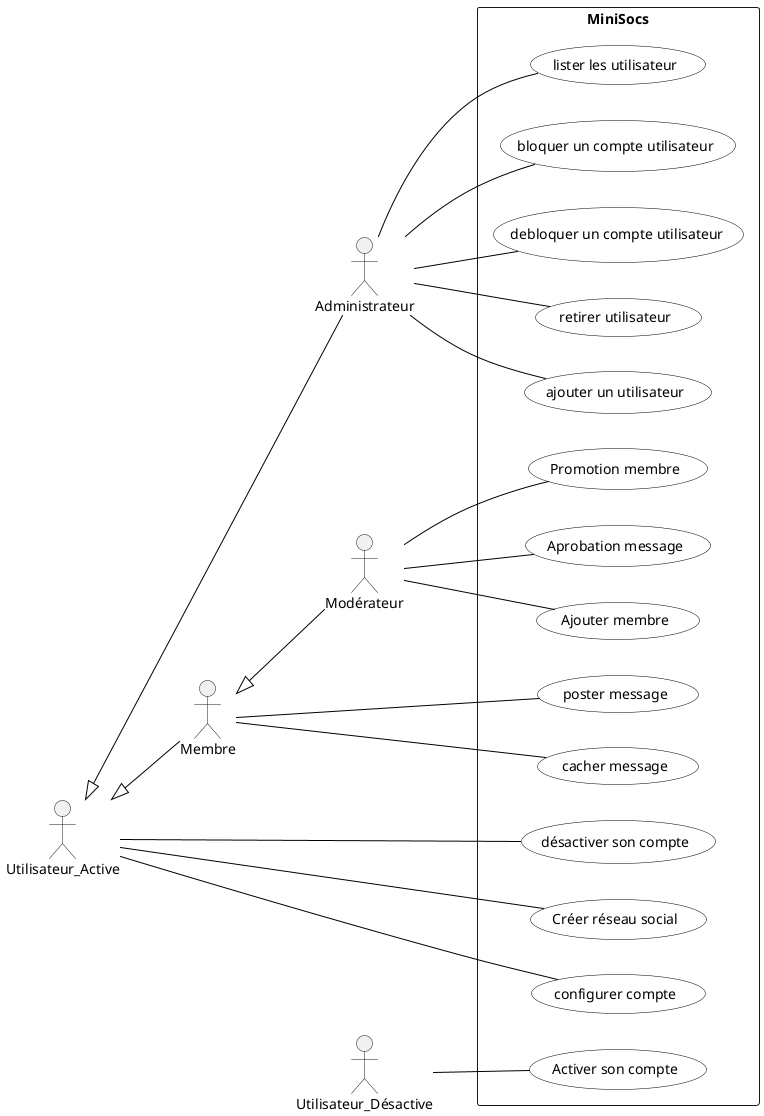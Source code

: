 @startuml

'Diagramme de cas d'utilisation (PlantUML)'

'Configuration charte graphique'
skinparam usecase {
BackgroundColor White
BorderColor Black
ArrowColor Black
ActorBackgroundColor<< Human >> Gold
}

left to right direction

'Déclaration des acteurs :'
actor Administrateur
actor Utilisateur_Active
Utilisateur_Active <|-- Administrateur
actor Membre
actor Modérateur
actor Utilisateur_Désactive
Utilisateur_Active <|-- Membre
Membre <|-- Modérateur


'Déclaration des cas d'utilisation dans le système'
rectangle "MiniSocs" {
:Administrateur: -- (ajouter un utilisateur)
:Administrateur: -- (lister les utilisateur)
:Administrateur: -- (bloquer un compte utilisateur)
:Administrateur: --(debloquer un compte utilisateur)
:Administrateur: --(retirer utilisateur)
:Utilisateur_Active:    -- (désactiver son compte)
:Utilisateur_Active: --(Créer réseau social)
:Utilisateur_Active: --(configurer compte)
:Membre: --(poster message)
:Membre: --(cacher message)
:Modérateur: --(Ajouter membre)
:Modérateur: --(Promotion membre)
:Modérateur: --(Aprobation message)
:Utilisateur_Désactive: --(Activer son compte)

@enduml
